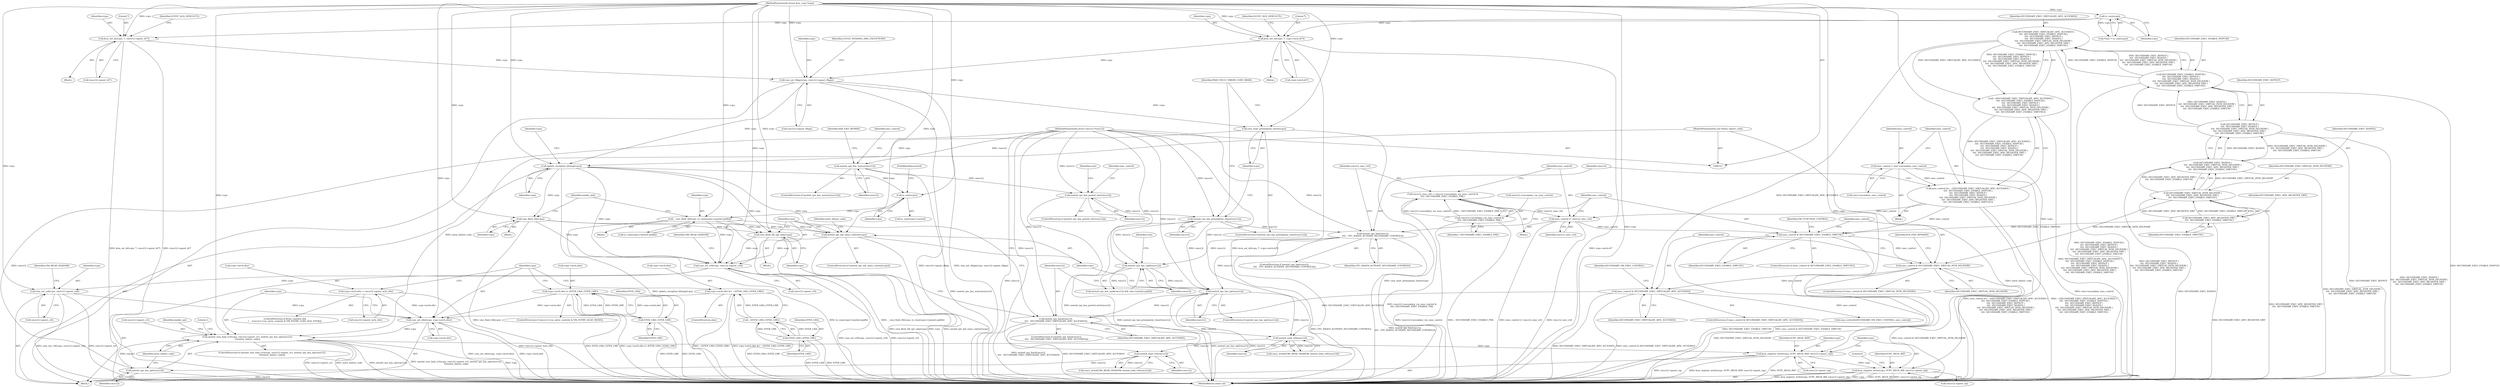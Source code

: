 digraph "0_linux_51aa68e7d57e3217192d88ce90fd5b8ef29ec94f@API" {
"1001013" [label="(Call,kvm_register_write(vcpu, VCPU_REGS_RIP, vmcs12->guest_rip))"];
"1001007" [label="(Call,kvm_register_write(vcpu, VCPU_REGS_RSP, vmcs12->guest_rsp))"];
"1000962" [label="(Call,nested_vmx_load_cr3(vcpu, vmcs12->guest_cr3, nested_cpu_has_ept(vmcs12),\n\t\t\t\tentry_failure_code))"];
"1000954" [label="(Call,vmx_set_efer(vcpu, vcpu->arch.efer))"];
"1000901" [label="(Call,vmx_set_cr4(vcpu, vmcs12->guest_cr4))"];
"1000892" [label="(Call,vmx_set_cr0(vcpu, vmcs12->guest_cr0))"];
"1000850" [label="(Call,vmx_flush_tlb(vcpu))"];
"1000673" [label="(Call,update_exception_bitmap(vcpu))"];
"1000396" [label="(Call,vmx_set_rflags(vcpu, vmcs12->guest_rflags))"];
"1000323" [label="(Call,kvm_set_dr(vcpu, 7, vmcs12->guest_dr7))"];
"1000130" [label="(Call,to_vmx(vcpu))"];
"1000122" [label="(MethodParameterIn,struct kvm_vcpu *vcpu)"];
"1000336" [label="(Call,kvm_set_dr(vcpu, 7, vcpu->arch.dr7))"];
"1000488" [label="(Call,vmx_start_preemption_timer(vcpu))"];
"1000890" [label="(Call,vmx_flush_tlb_ept_only(vcpu))"];
"1000835" [label="(Call,__vmx_flush_tlb(vcpu, to_vmx(vcpu)->nested.vpid02))"];
"1000839" [label="(Call,to_vmx(vcpu))"];
"1000875" [label="(Call,nested_ept_init_mmu_context(vcpu))"];
"1000934" [label="(Call,vcpu->arch.efer |= (EFER_LMA | EFER_LME))"];
"1000940" [label="(Call,EFER_LMA | EFER_LME)"];
"1000918" [label="(Call,vcpu->arch.efer = vmcs12->guest_ia32_efer)"];
"1000944" [label="(Call,vcpu->arch.efer &= ~(EFER_LMA | EFER_LME))"];
"1000950" [label="(Call,~(EFER_LMA | EFER_LME))"];
"1000951" [label="(Call,EFER_LMA | EFER_LME)"];
"1000967" [label="(Call,nested_cpu_has_ept(vmcs12))"];
"1000908" [label="(Call,nested_read_cr4(vmcs12))"];
"1000899" [label="(Call,nested_read_cr0(vmcs12))"];
"1000871" [label="(Call,nested_cpu_has_ept(vmcs12))"];
"1000800" [label="(Call,nested_cpu_has_vpid(vmcs12))"];
"1000531" [label="(Call,nested_cpu_has(vmcs12,\n\t\t\t\t   CPU_BASED_ACTIVATE_SECONDARY_CONTROLS))"];
"1000486" [label="(Call,nested_cpu_has_preemption_timer(vmcs12))"];
"1000448" [label="(Call,nested_cpu_has_posted_intr(vmcs12))"];
"1000417" [label="(Call,nested_cpu_has_xsaves(vmcs12))"];
"1000123" [label="(MethodParameterIn,struct vmcs12 *vmcs12)"];
"1000886" [label="(Call,nested_cpu_has2(vmcs12,\n\t\t\t\t   SECONDARY_EXEC_VIRTUALIZE_APIC_ACCESSES))"];
"1000583" [label="(Call,exec_control & SECONDARY_EXEC_VIRTUALIZE_APIC_ACCESSES)"];
"1000553" [label="(Call,exec_control & SECONDARY_EXEC_VIRTUAL_INTR_DELIVERY)"];
"1000546" [label="(Call,exec_control & SECONDARY_EXEC_ENABLE_VMFUNC)"];
"1000514" [label="(Call,exec_control &= ~(SECONDARY_EXEC_VIRTUALIZE_APIC_ACCESSES |\n\t\t\t\t  SECONDARY_EXEC_ENABLE_INVPCID |\n\t\t\t\t  SECONDARY_EXEC_RDTSCP |\n\t\t\t\t  SECONDARY_EXEC_XSAVES |\n\t\t\t\t  SECONDARY_EXEC_VIRTUAL_INTR_DELIVERY |\n\t\t\t\t  SECONDARY_EXEC_APIC_REGISTER_VIRT |\n\t\t\t\t  SECONDARY_EXEC_ENABLE_VMFUNC))"];
"1000509" [label="(Call,exec_control = vmx->secondary_exec_control)"];
"1000516" [label="(Call,~(SECONDARY_EXEC_VIRTUALIZE_APIC_ACCESSES |\n\t\t\t\t  SECONDARY_EXEC_ENABLE_INVPCID |\n\t\t\t\t  SECONDARY_EXEC_RDTSCP |\n\t\t\t\t  SECONDARY_EXEC_XSAVES |\n\t\t\t\t  SECONDARY_EXEC_VIRTUAL_INTR_DELIVERY |\n\t\t\t\t  SECONDARY_EXEC_APIC_REGISTER_VIRT |\n\t\t\t\t  SECONDARY_EXEC_ENABLE_VMFUNC))"];
"1000517" [label="(Call,SECONDARY_EXEC_VIRTUALIZE_APIC_ACCESSES |\n\t\t\t\t  SECONDARY_EXEC_ENABLE_INVPCID |\n\t\t\t\t  SECONDARY_EXEC_RDTSCP |\n\t\t\t\t  SECONDARY_EXEC_XSAVES |\n\t\t\t\t  SECONDARY_EXEC_VIRTUAL_INTR_DELIVERY |\n\t\t\t\t  SECONDARY_EXEC_APIC_REGISTER_VIRT |\n\t\t\t\t  SECONDARY_EXEC_ENABLE_VMFUNC)"];
"1000519" [label="(Call,SECONDARY_EXEC_ENABLE_INVPCID |\n\t\t\t\t  SECONDARY_EXEC_RDTSCP |\n\t\t\t\t  SECONDARY_EXEC_XSAVES |\n\t\t\t\t  SECONDARY_EXEC_VIRTUAL_INTR_DELIVERY |\n\t\t\t\t  SECONDARY_EXEC_APIC_REGISTER_VIRT |\n\t\t\t\t  SECONDARY_EXEC_ENABLE_VMFUNC)"];
"1000521" [label="(Call,SECONDARY_EXEC_RDTSCP |\n\t\t\t\t  SECONDARY_EXEC_XSAVES |\n\t\t\t\t  SECONDARY_EXEC_VIRTUAL_INTR_DELIVERY |\n\t\t\t\t  SECONDARY_EXEC_APIC_REGISTER_VIRT |\n\t\t\t\t  SECONDARY_EXEC_ENABLE_VMFUNC)"];
"1000523" [label="(Call,SECONDARY_EXEC_XSAVES |\n\t\t\t\t  SECONDARY_EXEC_VIRTUAL_INTR_DELIVERY |\n\t\t\t\t  SECONDARY_EXEC_APIC_REGISTER_VIRT |\n\t\t\t\t  SECONDARY_EXEC_ENABLE_VMFUNC)"];
"1000525" [label="(Call,SECONDARY_EXEC_VIRTUAL_INTR_DELIVERY |\n\t\t\t\t  SECONDARY_EXEC_APIC_REGISTER_VIRT |\n\t\t\t\t  SECONDARY_EXEC_ENABLE_VMFUNC)"];
"1000527" [label="(Call,SECONDARY_EXEC_APIC_REGISTER_VIRT |\n\t\t\t\t  SECONDARY_EXEC_ENABLE_VMFUNC)"];
"1000542" [label="(Call,exec_control |= vmcs12_exec_ctrl)"];
"1000535" [label="(Call,vmcs12_exec_ctrl = vmcs12->secondary_vm_exec_control &\n\t\t\t\t~SECONDARY_EXEC_ENABLE_PML)"];
"1000537" [label="(Call,vmcs12->secondary_vm_exec_control &\n\t\t\t\t~SECONDARY_EXEC_ENABLE_PML)"];
"1000125" [label="(MethodParameterIn,u32 *entry_failure_code)"];
"1000804" [label="(Identifier,vmx)"];
"1000339" [label="(Call,vcpu->arch.dr7)"];
"1000840" [label="(Identifier,vcpu)"];
"1000524" [label="(Identifier,SECONDARY_EXEC_XSAVES)"];
"1000517" [label="(Call,SECONDARY_EXEC_VIRTUALIZE_APIC_ACCESSES |\n\t\t\t\t  SECONDARY_EXEC_ENABLE_INVPCID |\n\t\t\t\t  SECONDARY_EXEC_RDTSCP |\n\t\t\t\t  SECONDARY_EXEC_XSAVES |\n\t\t\t\t  SECONDARY_EXEC_VIRTUAL_INTR_DELIVERY |\n\t\t\t\t  SECONDARY_EXEC_APIC_REGISTER_VIRT |\n\t\t\t\t  SECONDARY_EXEC_ENABLE_VMFUNC)"];
"1000553" [label="(Call,exec_control & SECONDARY_EXEC_VIRTUAL_INTR_DELIVERY)"];
"1000885" [label="(ControlStructure,if (nested_cpu_has2(vmcs12,\n\t\t\t\t   SECONDARY_EXEC_VIRTUALIZE_APIC_ACCESSES)))"];
"1000582" [label="(ControlStructure,if (exec_control & SECONDARY_EXEC_VIRTUALIZE_APIC_ACCESSES))"];
"1000888" [label="(Identifier,SECONDARY_EXEC_VIRTUALIZE_APIC_ACCESSES)"];
"1000555" [label="(Identifier,SECONDARY_EXEC_VIRTUAL_INTR_DELIVERY)"];
"1000548" [label="(Identifier,SECONDARY_EXEC_ENABLE_VMFUNC)"];
"1000872" [label="(Identifier,vmcs12)"];
"1000835" [label="(Call,__vmx_flush_tlb(vcpu, to_vmx(vcpu)->nested.vpid02))"];
"1000583" [label="(Call,exec_control & SECONDARY_EXEC_VIRTUALIZE_APIC_ACCESSES)"];
"1001010" [label="(Call,vmcs12->guest_rsp)"];
"1000126" [label="(Block,)"];
"1000853" [label="(Identifier,enable_pml)"];
"1000417" [label="(Call,nested_cpu_has_xsaves(vmcs12))"];
"1000131" [label="(Identifier,vcpu)"];
"1000968" [label="(Identifier,vmcs12)"];
"1000799" [label="(Call,nested_cpu_has_vpid(vmcs12) && vmx->nested.vpid02)"];
"1000509" [label="(Call,exec_control = vmx->secondary_exec_control)"];
"1000874" [label="(ControlStructure,if (nested_ept_init_mmu_context(vcpu)))"];
"1000918" [label="(Call,vcpu->arch.efer = vmcs12->guest_ia32_efer)"];
"1001021" [label="(MethodReturn,static int)"];
"1000955" [label="(Identifier,vcpu)"];
"1000941" [label="(Identifier,EFER_LMA)"];
"1000534" [label="(Block,)"];
"1000907" [label="(Identifier,CR4_READ_SHADOW)"];
"1001016" [label="(Call,vmcs12->guest_rip)"];
"1000511" [label="(Call,vmx->secondary_exec_control)"];
"1000397" [label="(Identifier,vcpu)"];
"1000529" [label="(Identifier,SECONDARY_EXEC_ENABLE_VMFUNC)"];
"1000962" [label="(Call,nested_vmx_load_cr3(vcpu, vmcs12->guest_cr3, nested_cpu_has_ept(vmcs12),\n\t\t\t\tentry_failure_code))"];
"1000122" [label="(MethodParameterIn,struct kvm_vcpu *vcpu)"];
"1000891" [label="(Identifier,vcpu)"];
"1000547" [label="(Identifier,exec_control)"];
"1000454" [label="(Identifier,vmx)"];
"1000906" [label="(Call,vmcs_writel(CR4_READ_SHADOW, nested_read_cr4(vmcs12)))"];
"1000910" [label="(ControlStructure,if (from_vmentry &&\n\t    (vmcs12->vm_entry_controls & VM_ENTRY_LOAD_IA32_EFER)))"];
"1000326" [label="(Call,vmcs12->guest_dr7)"];
"1000550" [label="(Identifier,VM_FUNCTION_CONTROL)"];
"1000951" [label="(Call,EFER_LMA | EFER_LME)"];
"1000473" [label="(Identifier,exec_control)"];
"1000889" [label="(Block,)"];
"1000944" [label="(Call,vcpu->arch.efer &= ~(EFER_LMA | EFER_LME))"];
"1000880" [label="(Identifier,entry_failure_code)"];
"1000335" [label="(Block,)"];
"1001015" [label="(Identifier,VCPU_REGS_RIP)"];
"1000402" [label="(Identifier,GUEST_PENDING_DBG_EXCEPTIONS)"];
"1000844" [label="(Block,)"];
"1000485" [label="(ControlStructure,if (nested_cpu_has_preemption_timer(vmcs12)))"];
"1000396" [label="(Call,vmx_set_rflags(vcpu, vmcs12->guest_rflags))"];
"1000535" [label="(Call,vmcs12_exec_ctrl = vmcs12->secondary_vm_exec_control &\n\t\t\t\t~SECONDARY_EXEC_ENABLE_PML)"];
"1000836" [label="(Identifier,vcpu)"];
"1000586" [label="(Call,vmcs_write32(SECONDARY_VM_EXEC_CONTROL, exec_control))"];
"1000943" [label="(ControlStructure,else)"];
"1000801" [label="(Identifier,vmcs12)"];
"1000532" [label="(Identifier,vmcs12)"];
"1000519" [label="(Call,SECONDARY_EXEC_ENABLE_INVPCID |\n\t\t\t\t  SECONDARY_EXEC_RDTSCP |\n\t\t\t\t  SECONDARY_EXEC_XSAVES |\n\t\t\t\t  SECONDARY_EXEC_VIRTUAL_INTR_DELIVERY |\n\t\t\t\t  SECONDARY_EXEC_APIC_REGISTER_VIRT |\n\t\t\t\t  SECONDARY_EXEC_ENABLE_VMFUNC)"];
"1000530" [label="(ControlStructure,if (nested_cpu_has(vmcs12,\n\t\t\t\t   CPU_BASED_ACTIVATE_SECONDARY_CONTROLS)))"];
"1000508" [label="(Block,)"];
"1000673" [label="(Call,update_exception_bitmap(vcpu))"];
"1000125" [label="(MethodParameterIn,u32 *entry_failure_code)"];
"1000870" [label="(ControlStructure,if (nested_cpu_has_ept(vmcs12)))"];
"1000837" [label="(Call,to_vmx(vcpu)->nested.vpid02)"];
"1000447" [label="(ControlStructure,if (nested_cpu_has_posted_intr(vmcs12)))"];
"1000908" [label="(Call,nested_read_cr4(vmcs12))"];
"1000522" [label="(Identifier,SECONDARY_EXEC_RDTSCP)"];
"1000945" [label="(Call,vcpu->arch.efer)"];
"1000543" [label="(Identifier,exec_control)"];
"1000336" [label="(Call,kvm_set_dr(vcpu, 7, vcpu->arch.dr7))"];
"1000488" [label="(Call,vmx_start_preemption_timer(vcpu))"];
"1000850" [label="(Call,vmx_flush_tlb(vcpu))"];
"1000537" [label="(Call,vmcs12->secondary_vm_exec_control &\n\t\t\t\t~SECONDARY_EXEC_ENABLE_PML)"];
"1001014" [label="(Identifier,vcpu)"];
"1001009" [label="(Identifier,VCPU_REGS_RSP)"];
"1000899" [label="(Call,nested_read_cr0(vmcs12))"];
"1000487" [label="(Identifier,vmcs12)"];
"1000894" [label="(Call,vmcs12->guest_cr0)"];
"1001007" [label="(Call,kvm_register_write(vcpu, VCPU_REGS_RSP, vmcs12->guest_rsp))"];
"1000890" [label="(Call,vmx_flush_tlb_ept_only(vcpu))"];
"1000542" [label="(Call,exec_control |= vmcs12_exec_ctrl)"];
"1000903" [label="(Call,vmcs12->guest_cr4)"];
"1000545" [label="(ControlStructure,if (exec_control & SECONDARY_EXEC_ENABLE_VMFUNC))"];
"1000900" [label="(Identifier,vmcs12)"];
"1000510" [label="(Identifier,exec_control)"];
"1000521" [label="(Call,SECONDARY_EXEC_RDTSCP |\n\t\t\t\t  SECONDARY_EXEC_XSAVES |\n\t\t\t\t  SECONDARY_EXEC_VIRTUAL_INTR_DELIVERY |\n\t\t\t\t  SECONDARY_EXEC_APIC_REGISTER_VIRT |\n\t\t\t\t  SECONDARY_EXEC_ENABLE_VMFUNC)"];
"1000418" [label="(Identifier,vmcs12)"];
"1000886" [label="(Call,nested_cpu_has2(vmcs12,\n\t\t\t\t   SECONDARY_EXEC_VIRTUALIZE_APIC_ACCESSES))"];
"1000971" [label="(Literal,1)"];
"1000952" [label="(Identifier,EFER_LMA)"];
"1000123" [label="(MethodParameterIn,struct vmcs12 *vmcs12)"];
"1000523" [label="(Call,SECONDARY_EXEC_XSAVES |\n\t\t\t\t  SECONDARY_EXEC_VIRTUAL_INTR_DELIVERY |\n\t\t\t\t  SECONDARY_EXEC_APIC_REGISTER_VIRT |\n\t\t\t\t  SECONDARY_EXEC_ENABLE_VMFUNC)"];
"1000935" [label="(Call,vcpu->arch.efer)"];
"1000520" [label="(Identifier,SECONDARY_EXEC_ENABLE_INVPCID)"];
"1000825" [label="(Block,)"];
"1000934" [label="(Call,vcpu->arch.efer |= (EFER_LMA | EFER_LME))"];
"1001008" [label="(Identifier,vcpu)"];
"1000956" [label="(Call,vcpu->arch.efer)"];
"1000674" [label="(Identifier,vcpu)"];
"1000841" [label="(FieldIdentifier,nested)"];
"1000398" [label="(Call,vmcs12->guest_rflags)"];
"1000950" [label="(Call,~(EFER_LMA | EFER_LME))"];
"1000558" [label="(Identifier,EOI_EXIT_BITMAP0)"];
"1000871" [label="(Call,nested_cpu_has_ept(vmcs12))"];
"1000893" [label="(Identifier,vcpu)"];
"1000892" [label="(Call,vmx_set_cr0(vcpu, vmcs12->guest_cr0))"];
"1000963" [label="(Identifier,vcpu)"];
"1000838" [label="(Call,to_vmx(vcpu)->nested)"];
"1000940" [label="(Call,EFER_LMA | EFER_LME)"];
"1000533" [label="(Identifier,CPU_BASED_ACTIVATE_SECONDARY_CONTROLS)"];
"1000345" [label="(Identifier,GUEST_IA32_DEBUGCTL)"];
"1000919" [label="(Call,vcpu->arch.efer)"];
"1000924" [label="(Call,vmcs12->guest_ia32_efer)"];
"1000587" [label="(Identifier,SECONDARY_VM_EXEC_CONTROL)"];
"1000875" [label="(Call,nested_ept_init_mmu_context(vcpu))"];
"1000514" [label="(Call,exec_control &= ~(SECONDARY_EXEC_VIRTUALIZE_APIC_ACCESSES |\n\t\t\t\t  SECONDARY_EXEC_ENABLE_INVPCID |\n\t\t\t\t  SECONDARY_EXEC_RDTSCP |\n\t\t\t\t  SECONDARY_EXEC_XSAVES |\n\t\t\t\t  SECONDARY_EXEC_VIRTUAL_INTR_DELIVERY |\n\t\t\t\t  SECONDARY_EXEC_APIC_REGISTER_VIRT |\n\t\t\t\t  SECONDARY_EXEC_ENABLE_VMFUNC))"];
"1000330" [label="(Identifier,GUEST_IA32_DEBUGCTL)"];
"1000901" [label="(Call,vmx_set_cr4(vcpu, vmcs12->guest_cr4))"];
"1000953" [label="(Identifier,EFER_LME)"];
"1000954" [label="(Call,vmx_set_efer(vcpu, vcpu->arch.efer))"];
"1000544" [label="(Identifier,vmcs12_exec_ctrl)"];
"1000584" [label="(Identifier,exec_control)"];
"1000887" [label="(Identifier,vmcs12)"];
"1000678" [label="(Identifier,vcpu)"];
"1000552" [label="(ControlStructure,if (exec_control & SECONDARY_EXEC_VIRTUAL_INTR_DELIVERY))"];
"1000969" [label="(Identifier,entry_failure_code)"];
"1000526" [label="(Identifier,SECONDARY_EXEC_VIRTUAL_INTR_DELIVERY)"];
"1000538" [label="(Call,vmcs12->secondary_vm_exec_control)"];
"1000515" [label="(Identifier,exec_control)"];
"1000486" [label="(Call,nested_cpu_has_preemption_timer(vmcs12))"];
"1000449" [label="(Identifier,vmcs12)"];
"1000876" [label="(Identifier,vcpu)"];
"1000130" [label="(Call,to_vmx(vcpu))"];
"1000964" [label="(Call,vmcs12->guest_cr3)"];
"1000536" [label="(Identifier,vmcs12_exec_ctrl)"];
"1000585" [label="(Identifier,SECONDARY_EXEC_VIRTUALIZE_APIC_ACCESSES)"];
"1000967" [label="(Call,nested_cpu_has_ept(vmcs12))"];
"1000851" [label="(Identifier,vcpu)"];
"1000902" [label="(Identifier,vcpu)"];
"1000554" [label="(Identifier,exec_control)"];
"1000898" [label="(Identifier,CR0_READ_SHADOW)"];
"1000961" [label="(ControlStructure,if (nested_vmx_load_cr3(vcpu, vmcs12->guest_cr3, nested_cpu_has_ept(vmcs12),\n\t\t\t\tentry_failure_code)))"];
"1000324" [label="(Identifier,vcpu)"];
"1000942" [label="(Identifier,EFER_LME)"];
"1000448" [label="(Call,nested_cpu_has_posted_intr(vmcs12))"];
"1000528" [label="(Identifier,SECONDARY_EXEC_APIC_REGISTER_VIRT)"];
"1000323" [label="(Call,kvm_set_dr(vcpu, 7, vmcs12->guest_dr7))"];
"1000527" [label="(Call,SECONDARY_EXEC_APIC_REGISTER_VIRT |\n\t\t\t\t  SECONDARY_EXEC_ENABLE_VMFUNC)"];
"1000325" [label="(Literal,7)"];
"1000416" [label="(ControlStructure,if (nested_cpu_has_xsaves(vmcs12)))"];
"1000491" [label="(Identifier,PAGE_FAULT_ERROR_CODE_MASK)"];
"1000322" [label="(Block,)"];
"1000897" [label="(Call,vmcs_writel(CR0_READ_SHADOW, nested_read_cr0(vmcs12)))"];
"1000839" [label="(Call,to_vmx(vcpu))"];
"1000974" [label="(Identifier,enable_ept)"];
"1000800" [label="(Call,nested_cpu_has_vpid(vmcs12))"];
"1000928" [label="(ControlStructure,if (vmcs12->vm_entry_controls & VM_ENTRY_IA32E_MODE))"];
"1000546" [label="(Call,exec_control & SECONDARY_EXEC_ENABLE_VMFUNC)"];
"1000338" [label="(Literal,7)"];
"1000531" [label="(Call,nested_cpu_has(vmcs12,\n\t\t\t\t   CPU_BASED_ACTIVATE_SECONDARY_CONTROLS))"];
"1001013" [label="(Call,kvm_register_write(vcpu, VCPU_REGS_RIP, vmcs12->guest_rip))"];
"1000337" [label="(Identifier,vcpu)"];
"1000541" [label="(Identifier,~SECONDARY_EXEC_ENABLE_PML)"];
"1000128" [label="(Call,*vmx = to_vmx(vcpu))"];
"1001020" [label="(Literal,0)"];
"1000525" [label="(Call,SECONDARY_EXEC_VIRTUAL_INTR_DELIVERY |\n\t\t\t\t  SECONDARY_EXEC_APIC_REGISTER_VIRT |\n\t\t\t\t  SECONDARY_EXEC_ENABLE_VMFUNC)"];
"1000516" [label="(Call,~(SECONDARY_EXEC_VIRTUALIZE_APIC_ACCESSES |\n\t\t\t\t  SECONDARY_EXEC_ENABLE_INVPCID |\n\t\t\t\t  SECONDARY_EXEC_RDTSCP |\n\t\t\t\t  SECONDARY_EXEC_XSAVES |\n\t\t\t\t  SECONDARY_EXEC_VIRTUAL_INTR_DELIVERY |\n\t\t\t\t  SECONDARY_EXEC_APIC_REGISTER_VIRT |\n\t\t\t\t  SECONDARY_EXEC_ENABLE_VMFUNC))"];
"1000518" [label="(Identifier,SECONDARY_EXEC_VIRTUALIZE_APIC_ACCESSES)"];
"1000909" [label="(Identifier,vmcs12)"];
"1000425" [label="(Identifier,exec_control)"];
"1000420" [label="(Identifier,XSS_EXIT_BITMAP)"];
"1000489" [label="(Identifier,vcpu)"];
"1001013" -> "1000126"  [label="AST: "];
"1001013" -> "1001016"  [label="CFG: "];
"1001014" -> "1001013"  [label="AST: "];
"1001015" -> "1001013"  [label="AST: "];
"1001016" -> "1001013"  [label="AST: "];
"1001020" -> "1001013"  [label="CFG: "];
"1001013" -> "1001021"  [label="DDG: VCPU_REGS_RIP"];
"1001013" -> "1001021"  [label="DDG: vmcs12->guest_rip"];
"1001013" -> "1001021"  [label="DDG: kvm_register_write(vcpu, VCPU_REGS_RIP, vmcs12->guest_rip)"];
"1001013" -> "1001021"  [label="DDG: vcpu"];
"1001007" -> "1001013"  [label="DDG: vcpu"];
"1000122" -> "1001013"  [label="DDG: vcpu"];
"1001007" -> "1000126"  [label="AST: "];
"1001007" -> "1001010"  [label="CFG: "];
"1001008" -> "1001007"  [label="AST: "];
"1001009" -> "1001007"  [label="AST: "];
"1001010" -> "1001007"  [label="AST: "];
"1001014" -> "1001007"  [label="CFG: "];
"1001007" -> "1001021"  [label="DDG: kvm_register_write(vcpu, VCPU_REGS_RSP, vmcs12->guest_rsp)"];
"1001007" -> "1001021"  [label="DDG: VCPU_REGS_RSP"];
"1001007" -> "1001021"  [label="DDG: vmcs12->guest_rsp"];
"1000962" -> "1001007"  [label="DDG: vcpu"];
"1000122" -> "1001007"  [label="DDG: vcpu"];
"1000962" -> "1000961"  [label="AST: "];
"1000962" -> "1000969"  [label="CFG: "];
"1000963" -> "1000962"  [label="AST: "];
"1000964" -> "1000962"  [label="AST: "];
"1000967" -> "1000962"  [label="AST: "];
"1000969" -> "1000962"  [label="AST: "];
"1000971" -> "1000962"  [label="CFG: "];
"1000974" -> "1000962"  [label="CFG: "];
"1000962" -> "1001021"  [label="DDG: vmcs12->guest_cr3"];
"1000962" -> "1001021"  [label="DDG: entry_failure_code"];
"1000962" -> "1001021"  [label="DDG: nested_cpu_has_ept(vmcs12)"];
"1000962" -> "1001021"  [label="DDG: nested_vmx_load_cr3(vcpu, vmcs12->guest_cr3, nested_cpu_has_ept(vmcs12),\n\t\t\t\tentry_failure_code)"];
"1000962" -> "1001021"  [label="DDG: vcpu"];
"1000954" -> "1000962"  [label="DDG: vcpu"];
"1000122" -> "1000962"  [label="DDG: vcpu"];
"1000967" -> "1000962"  [label="DDG: vmcs12"];
"1000125" -> "1000962"  [label="DDG: entry_failure_code"];
"1000954" -> "1000126"  [label="AST: "];
"1000954" -> "1000956"  [label="CFG: "];
"1000955" -> "1000954"  [label="AST: "];
"1000956" -> "1000954"  [label="AST: "];
"1000963" -> "1000954"  [label="CFG: "];
"1000954" -> "1001021"  [label="DDG: vmx_set_efer(vcpu, vcpu->arch.efer)"];
"1000954" -> "1001021"  [label="DDG: vcpu->arch.efer"];
"1000901" -> "1000954"  [label="DDG: vcpu"];
"1000122" -> "1000954"  [label="DDG: vcpu"];
"1000934" -> "1000954"  [label="DDG: vcpu->arch.efer"];
"1000918" -> "1000954"  [label="DDG: vcpu->arch.efer"];
"1000944" -> "1000954"  [label="DDG: vcpu->arch.efer"];
"1000901" -> "1000126"  [label="AST: "];
"1000901" -> "1000903"  [label="CFG: "];
"1000902" -> "1000901"  [label="AST: "];
"1000903" -> "1000901"  [label="AST: "];
"1000907" -> "1000901"  [label="CFG: "];
"1000901" -> "1001021"  [label="DDG: vmcs12->guest_cr4"];
"1000901" -> "1001021"  [label="DDG: vmx_set_cr4(vcpu, vmcs12->guest_cr4)"];
"1000892" -> "1000901"  [label="DDG: vcpu"];
"1000122" -> "1000901"  [label="DDG: vcpu"];
"1000892" -> "1000126"  [label="AST: "];
"1000892" -> "1000894"  [label="CFG: "];
"1000893" -> "1000892"  [label="AST: "];
"1000894" -> "1000892"  [label="AST: "];
"1000898" -> "1000892"  [label="CFG: "];
"1000892" -> "1001021"  [label="DDG: vmx_set_cr0(vcpu, vmcs12->guest_cr0)"];
"1000892" -> "1001021"  [label="DDG: vmcs12->guest_cr0"];
"1000850" -> "1000892"  [label="DDG: vcpu"];
"1000890" -> "1000892"  [label="DDG: vcpu"];
"1000673" -> "1000892"  [label="DDG: vcpu"];
"1000835" -> "1000892"  [label="DDG: vcpu"];
"1000875" -> "1000892"  [label="DDG: vcpu"];
"1000122" -> "1000892"  [label="DDG: vcpu"];
"1000850" -> "1000844"  [label="AST: "];
"1000850" -> "1000851"  [label="CFG: "];
"1000851" -> "1000850"  [label="AST: "];
"1000853" -> "1000850"  [label="CFG: "];
"1000850" -> "1001021"  [label="DDG: vmx_flush_tlb(vcpu)"];
"1000673" -> "1000850"  [label="DDG: vcpu"];
"1000122" -> "1000850"  [label="DDG: vcpu"];
"1000850" -> "1000875"  [label="DDG: vcpu"];
"1000850" -> "1000890"  [label="DDG: vcpu"];
"1000673" -> "1000126"  [label="AST: "];
"1000673" -> "1000674"  [label="CFG: "];
"1000674" -> "1000673"  [label="AST: "];
"1000678" -> "1000673"  [label="CFG: "];
"1000673" -> "1001021"  [label="DDG: update_exception_bitmap(vcpu)"];
"1000396" -> "1000673"  [label="DDG: vcpu"];
"1000488" -> "1000673"  [label="DDG: vcpu"];
"1000122" -> "1000673"  [label="DDG: vcpu"];
"1000673" -> "1000839"  [label="DDG: vcpu"];
"1000673" -> "1000875"  [label="DDG: vcpu"];
"1000673" -> "1000890"  [label="DDG: vcpu"];
"1000396" -> "1000126"  [label="AST: "];
"1000396" -> "1000398"  [label="CFG: "];
"1000397" -> "1000396"  [label="AST: "];
"1000398" -> "1000396"  [label="AST: "];
"1000402" -> "1000396"  [label="CFG: "];
"1000396" -> "1001021"  [label="DDG: vmx_set_rflags(vcpu, vmcs12->guest_rflags)"];
"1000396" -> "1001021"  [label="DDG: vmcs12->guest_rflags"];
"1000323" -> "1000396"  [label="DDG: vcpu"];
"1000336" -> "1000396"  [label="DDG: vcpu"];
"1000122" -> "1000396"  [label="DDG: vcpu"];
"1000396" -> "1000488"  [label="DDG: vcpu"];
"1000323" -> "1000322"  [label="AST: "];
"1000323" -> "1000326"  [label="CFG: "];
"1000324" -> "1000323"  [label="AST: "];
"1000325" -> "1000323"  [label="AST: "];
"1000326" -> "1000323"  [label="AST: "];
"1000330" -> "1000323"  [label="CFG: "];
"1000323" -> "1001021"  [label="DDG: vmcs12->guest_dr7"];
"1000323" -> "1001021"  [label="DDG: kvm_set_dr(vcpu, 7, vmcs12->guest_dr7)"];
"1000130" -> "1000323"  [label="DDG: vcpu"];
"1000122" -> "1000323"  [label="DDG: vcpu"];
"1000130" -> "1000128"  [label="AST: "];
"1000130" -> "1000131"  [label="CFG: "];
"1000131" -> "1000130"  [label="AST: "];
"1000128" -> "1000130"  [label="CFG: "];
"1000130" -> "1000128"  [label="DDG: vcpu"];
"1000122" -> "1000130"  [label="DDG: vcpu"];
"1000130" -> "1000336"  [label="DDG: vcpu"];
"1000122" -> "1000121"  [label="AST: "];
"1000122" -> "1001021"  [label="DDG: vcpu"];
"1000122" -> "1000336"  [label="DDG: vcpu"];
"1000122" -> "1000488"  [label="DDG: vcpu"];
"1000122" -> "1000835"  [label="DDG: vcpu"];
"1000122" -> "1000839"  [label="DDG: vcpu"];
"1000122" -> "1000875"  [label="DDG: vcpu"];
"1000122" -> "1000890"  [label="DDG: vcpu"];
"1000336" -> "1000335"  [label="AST: "];
"1000336" -> "1000339"  [label="CFG: "];
"1000337" -> "1000336"  [label="AST: "];
"1000338" -> "1000336"  [label="AST: "];
"1000339" -> "1000336"  [label="AST: "];
"1000345" -> "1000336"  [label="CFG: "];
"1000336" -> "1001021"  [label="DDG: vcpu->arch.dr7"];
"1000336" -> "1001021"  [label="DDG: kvm_set_dr(vcpu, 7, vcpu->arch.dr7)"];
"1000488" -> "1000485"  [label="AST: "];
"1000488" -> "1000489"  [label="CFG: "];
"1000489" -> "1000488"  [label="AST: "];
"1000491" -> "1000488"  [label="CFG: "];
"1000488" -> "1001021"  [label="DDG: vmx_start_preemption_timer(vcpu)"];
"1000890" -> "1000889"  [label="AST: "];
"1000890" -> "1000891"  [label="CFG: "];
"1000891" -> "1000890"  [label="AST: "];
"1000893" -> "1000890"  [label="CFG: "];
"1000890" -> "1001021"  [label="DDG: vmx_flush_tlb_ept_only(vcpu)"];
"1000835" -> "1000890"  [label="DDG: vcpu"];
"1000835" -> "1000825"  [label="AST: "];
"1000835" -> "1000837"  [label="CFG: "];
"1000836" -> "1000835"  [label="AST: "];
"1000837" -> "1000835"  [label="AST: "];
"1000853" -> "1000835"  [label="CFG: "];
"1000835" -> "1001021"  [label="DDG: __vmx_flush_tlb(vcpu, to_vmx(vcpu)->nested.vpid02)"];
"1000835" -> "1001021"  [label="DDG: to_vmx(vcpu)->nested.vpid02"];
"1000839" -> "1000835"  [label="DDG: vcpu"];
"1000835" -> "1000875"  [label="DDG: vcpu"];
"1000839" -> "1000838"  [label="AST: "];
"1000839" -> "1000840"  [label="CFG: "];
"1000840" -> "1000839"  [label="AST: "];
"1000841" -> "1000839"  [label="CFG: "];
"1000875" -> "1000874"  [label="AST: "];
"1000875" -> "1000876"  [label="CFG: "];
"1000876" -> "1000875"  [label="AST: "];
"1000880" -> "1000875"  [label="CFG: "];
"1000893" -> "1000875"  [label="CFG: "];
"1000875" -> "1001021"  [label="DDG: vcpu"];
"1000875" -> "1001021"  [label="DDG: nested_ept_init_mmu_context(vcpu)"];
"1000934" -> "1000928"  [label="AST: "];
"1000934" -> "1000940"  [label="CFG: "];
"1000935" -> "1000934"  [label="AST: "];
"1000940" -> "1000934"  [label="AST: "];
"1000955" -> "1000934"  [label="CFG: "];
"1000934" -> "1001021"  [label="DDG: vcpu->arch.efer |= (EFER_LMA | EFER_LME)"];
"1000934" -> "1001021"  [label="DDG: EFER_LMA | EFER_LME"];
"1000940" -> "1000934"  [label="DDG: EFER_LMA"];
"1000940" -> "1000934"  [label="DDG: EFER_LME"];
"1000940" -> "1000942"  [label="CFG: "];
"1000941" -> "1000940"  [label="AST: "];
"1000942" -> "1000940"  [label="AST: "];
"1000940" -> "1001021"  [label="DDG: EFER_LME"];
"1000940" -> "1001021"  [label="DDG: EFER_LMA"];
"1000918" -> "1000910"  [label="AST: "];
"1000918" -> "1000924"  [label="CFG: "];
"1000919" -> "1000918"  [label="AST: "];
"1000924" -> "1000918"  [label="AST: "];
"1000955" -> "1000918"  [label="CFG: "];
"1000918" -> "1001021"  [label="DDG: vmcs12->guest_ia32_efer"];
"1000944" -> "1000943"  [label="AST: "];
"1000944" -> "1000950"  [label="CFG: "];
"1000945" -> "1000944"  [label="AST: "];
"1000950" -> "1000944"  [label="AST: "];
"1000955" -> "1000944"  [label="CFG: "];
"1000944" -> "1001021"  [label="DDG: ~(EFER_LMA | EFER_LME)"];
"1000944" -> "1001021"  [label="DDG: vcpu->arch.efer &= ~(EFER_LMA | EFER_LME)"];
"1000950" -> "1000944"  [label="DDG: EFER_LMA | EFER_LME"];
"1000950" -> "1000951"  [label="CFG: "];
"1000951" -> "1000950"  [label="AST: "];
"1000950" -> "1001021"  [label="DDG: EFER_LMA | EFER_LME"];
"1000951" -> "1000950"  [label="DDG: EFER_LMA"];
"1000951" -> "1000950"  [label="DDG: EFER_LME"];
"1000951" -> "1000953"  [label="CFG: "];
"1000952" -> "1000951"  [label="AST: "];
"1000953" -> "1000951"  [label="AST: "];
"1000951" -> "1001021"  [label="DDG: EFER_LME"];
"1000951" -> "1001021"  [label="DDG: EFER_LMA"];
"1000967" -> "1000968"  [label="CFG: "];
"1000968" -> "1000967"  [label="AST: "];
"1000969" -> "1000967"  [label="CFG: "];
"1000967" -> "1001021"  [label="DDG: vmcs12"];
"1000908" -> "1000967"  [label="DDG: vmcs12"];
"1000123" -> "1000967"  [label="DDG: vmcs12"];
"1000908" -> "1000906"  [label="AST: "];
"1000908" -> "1000909"  [label="CFG: "];
"1000909" -> "1000908"  [label="AST: "];
"1000906" -> "1000908"  [label="CFG: "];
"1000908" -> "1000906"  [label="DDG: vmcs12"];
"1000899" -> "1000908"  [label="DDG: vmcs12"];
"1000123" -> "1000908"  [label="DDG: vmcs12"];
"1000899" -> "1000897"  [label="AST: "];
"1000899" -> "1000900"  [label="CFG: "];
"1000900" -> "1000899"  [label="AST: "];
"1000897" -> "1000899"  [label="CFG: "];
"1000899" -> "1000897"  [label="DDG: vmcs12"];
"1000871" -> "1000899"  [label="DDG: vmcs12"];
"1000886" -> "1000899"  [label="DDG: vmcs12"];
"1000123" -> "1000899"  [label="DDG: vmcs12"];
"1000871" -> "1000870"  [label="AST: "];
"1000871" -> "1000872"  [label="CFG: "];
"1000872" -> "1000871"  [label="AST: "];
"1000876" -> "1000871"  [label="CFG: "];
"1000887" -> "1000871"  [label="CFG: "];
"1000871" -> "1001021"  [label="DDG: vmcs12"];
"1000871" -> "1001021"  [label="DDG: nested_cpu_has_ept(vmcs12)"];
"1000800" -> "1000871"  [label="DDG: vmcs12"];
"1000531" -> "1000871"  [label="DDG: vmcs12"];
"1000486" -> "1000871"  [label="DDG: vmcs12"];
"1000123" -> "1000871"  [label="DDG: vmcs12"];
"1000871" -> "1000886"  [label="DDG: vmcs12"];
"1000800" -> "1000799"  [label="AST: "];
"1000800" -> "1000801"  [label="CFG: "];
"1000801" -> "1000800"  [label="AST: "];
"1000804" -> "1000800"  [label="CFG: "];
"1000799" -> "1000800"  [label="CFG: "];
"1000800" -> "1000799"  [label="DDG: vmcs12"];
"1000531" -> "1000800"  [label="DDG: vmcs12"];
"1000486" -> "1000800"  [label="DDG: vmcs12"];
"1000123" -> "1000800"  [label="DDG: vmcs12"];
"1000531" -> "1000530"  [label="AST: "];
"1000531" -> "1000533"  [label="CFG: "];
"1000532" -> "1000531"  [label="AST: "];
"1000533" -> "1000531"  [label="AST: "];
"1000536" -> "1000531"  [label="CFG: "];
"1000547" -> "1000531"  [label="CFG: "];
"1000531" -> "1001021"  [label="DDG: CPU_BASED_ACTIVATE_SECONDARY_CONTROLS"];
"1000531" -> "1001021"  [label="DDG: nested_cpu_has(vmcs12,\n\t\t\t\t   CPU_BASED_ACTIVATE_SECONDARY_CONTROLS)"];
"1000486" -> "1000531"  [label="DDG: vmcs12"];
"1000123" -> "1000531"  [label="DDG: vmcs12"];
"1000486" -> "1000485"  [label="AST: "];
"1000486" -> "1000487"  [label="CFG: "];
"1000487" -> "1000486"  [label="AST: "];
"1000489" -> "1000486"  [label="CFG: "];
"1000491" -> "1000486"  [label="CFG: "];
"1000486" -> "1001021"  [label="DDG: nested_cpu_has_preemption_timer(vmcs12)"];
"1000448" -> "1000486"  [label="DDG: vmcs12"];
"1000123" -> "1000486"  [label="DDG: vmcs12"];
"1000448" -> "1000447"  [label="AST: "];
"1000448" -> "1000449"  [label="CFG: "];
"1000449" -> "1000448"  [label="AST: "];
"1000454" -> "1000448"  [label="CFG: "];
"1000473" -> "1000448"  [label="CFG: "];
"1000448" -> "1001021"  [label="DDG: nested_cpu_has_posted_intr(vmcs12)"];
"1000417" -> "1000448"  [label="DDG: vmcs12"];
"1000123" -> "1000448"  [label="DDG: vmcs12"];
"1000417" -> "1000416"  [label="AST: "];
"1000417" -> "1000418"  [label="CFG: "];
"1000418" -> "1000417"  [label="AST: "];
"1000420" -> "1000417"  [label="CFG: "];
"1000425" -> "1000417"  [label="CFG: "];
"1000417" -> "1001021"  [label="DDG: nested_cpu_has_xsaves(vmcs12)"];
"1000123" -> "1000417"  [label="DDG: vmcs12"];
"1000123" -> "1000121"  [label="AST: "];
"1000123" -> "1001021"  [label="DDG: vmcs12"];
"1000123" -> "1000886"  [label="DDG: vmcs12"];
"1000886" -> "1000885"  [label="AST: "];
"1000886" -> "1000888"  [label="CFG: "];
"1000887" -> "1000886"  [label="AST: "];
"1000888" -> "1000886"  [label="AST: "];
"1000891" -> "1000886"  [label="CFG: "];
"1000893" -> "1000886"  [label="CFG: "];
"1000886" -> "1001021"  [label="DDG: nested_cpu_has2(vmcs12,\n\t\t\t\t   SECONDARY_EXEC_VIRTUALIZE_APIC_ACCESSES)"];
"1000886" -> "1001021"  [label="DDG: SECONDARY_EXEC_VIRTUALIZE_APIC_ACCESSES"];
"1000583" -> "1000886"  [label="DDG: SECONDARY_EXEC_VIRTUALIZE_APIC_ACCESSES"];
"1000583" -> "1000582"  [label="AST: "];
"1000583" -> "1000585"  [label="CFG: "];
"1000584" -> "1000583"  [label="AST: "];
"1000585" -> "1000583"  [label="AST: "];
"1000587" -> "1000583"  [label="CFG: "];
"1000583" -> "1001021"  [label="DDG: exec_control & SECONDARY_EXEC_VIRTUALIZE_APIC_ACCESSES"];
"1000583" -> "1001021"  [label="DDG: SECONDARY_EXEC_VIRTUALIZE_APIC_ACCESSES"];
"1000553" -> "1000583"  [label="DDG: exec_control"];
"1000517" -> "1000583"  [label="DDG: SECONDARY_EXEC_VIRTUALIZE_APIC_ACCESSES"];
"1000583" -> "1000586"  [label="DDG: exec_control"];
"1000553" -> "1000552"  [label="AST: "];
"1000553" -> "1000555"  [label="CFG: "];
"1000554" -> "1000553"  [label="AST: "];
"1000555" -> "1000553"  [label="AST: "];
"1000558" -> "1000553"  [label="CFG: "];
"1000584" -> "1000553"  [label="CFG: "];
"1000553" -> "1001021"  [label="DDG: exec_control & SECONDARY_EXEC_VIRTUAL_INTR_DELIVERY"];
"1000553" -> "1001021"  [label="DDG: SECONDARY_EXEC_VIRTUAL_INTR_DELIVERY"];
"1000546" -> "1000553"  [label="DDG: exec_control"];
"1000525" -> "1000553"  [label="DDG: SECONDARY_EXEC_VIRTUAL_INTR_DELIVERY"];
"1000546" -> "1000545"  [label="AST: "];
"1000546" -> "1000548"  [label="CFG: "];
"1000547" -> "1000546"  [label="AST: "];
"1000548" -> "1000546"  [label="AST: "];
"1000550" -> "1000546"  [label="CFG: "];
"1000554" -> "1000546"  [label="CFG: "];
"1000546" -> "1001021"  [label="DDG: SECONDARY_EXEC_ENABLE_VMFUNC"];
"1000546" -> "1001021"  [label="DDG: exec_control & SECONDARY_EXEC_ENABLE_VMFUNC"];
"1000514" -> "1000546"  [label="DDG: exec_control"];
"1000542" -> "1000546"  [label="DDG: exec_control"];
"1000527" -> "1000546"  [label="DDG: SECONDARY_EXEC_ENABLE_VMFUNC"];
"1000514" -> "1000508"  [label="AST: "];
"1000514" -> "1000516"  [label="CFG: "];
"1000515" -> "1000514"  [label="AST: "];
"1000516" -> "1000514"  [label="AST: "];
"1000532" -> "1000514"  [label="CFG: "];
"1000514" -> "1001021"  [label="DDG: exec_control &= ~(SECONDARY_EXEC_VIRTUALIZE_APIC_ACCESSES |\n\t\t\t\t  SECONDARY_EXEC_ENABLE_INVPCID |\n\t\t\t\t  SECONDARY_EXEC_RDTSCP |\n\t\t\t\t  SECONDARY_EXEC_XSAVES |\n\t\t\t\t  SECONDARY_EXEC_VIRTUAL_INTR_DELIVERY |\n\t\t\t\t  SECONDARY_EXEC_APIC_REGISTER_VIRT |\n\t\t\t\t  SECONDARY_EXEC_ENABLE_VMFUNC)"];
"1000514" -> "1001021"  [label="DDG: ~(SECONDARY_EXEC_VIRTUALIZE_APIC_ACCESSES |\n\t\t\t\t  SECONDARY_EXEC_ENABLE_INVPCID |\n\t\t\t\t  SECONDARY_EXEC_RDTSCP |\n\t\t\t\t  SECONDARY_EXEC_XSAVES |\n\t\t\t\t  SECONDARY_EXEC_VIRTUAL_INTR_DELIVERY |\n\t\t\t\t  SECONDARY_EXEC_APIC_REGISTER_VIRT |\n\t\t\t\t  SECONDARY_EXEC_ENABLE_VMFUNC)"];
"1000509" -> "1000514"  [label="DDG: exec_control"];
"1000516" -> "1000514"  [label="DDG: SECONDARY_EXEC_VIRTUALIZE_APIC_ACCESSES |\n\t\t\t\t  SECONDARY_EXEC_ENABLE_INVPCID |\n\t\t\t\t  SECONDARY_EXEC_RDTSCP |\n\t\t\t\t  SECONDARY_EXEC_XSAVES |\n\t\t\t\t  SECONDARY_EXEC_VIRTUAL_INTR_DELIVERY |\n\t\t\t\t  SECONDARY_EXEC_APIC_REGISTER_VIRT |\n\t\t\t\t  SECONDARY_EXEC_ENABLE_VMFUNC"];
"1000514" -> "1000542"  [label="DDG: exec_control"];
"1000509" -> "1000508"  [label="AST: "];
"1000509" -> "1000511"  [label="CFG: "];
"1000510" -> "1000509"  [label="AST: "];
"1000511" -> "1000509"  [label="AST: "];
"1000515" -> "1000509"  [label="CFG: "];
"1000509" -> "1001021"  [label="DDG: vmx->secondary_exec_control"];
"1000516" -> "1000517"  [label="CFG: "];
"1000517" -> "1000516"  [label="AST: "];
"1000516" -> "1001021"  [label="DDG: SECONDARY_EXEC_VIRTUALIZE_APIC_ACCESSES |\n\t\t\t\t  SECONDARY_EXEC_ENABLE_INVPCID |\n\t\t\t\t  SECONDARY_EXEC_RDTSCP |\n\t\t\t\t  SECONDARY_EXEC_XSAVES |\n\t\t\t\t  SECONDARY_EXEC_VIRTUAL_INTR_DELIVERY |\n\t\t\t\t  SECONDARY_EXEC_APIC_REGISTER_VIRT |\n\t\t\t\t  SECONDARY_EXEC_ENABLE_VMFUNC"];
"1000517" -> "1000516"  [label="DDG: SECONDARY_EXEC_VIRTUALIZE_APIC_ACCESSES"];
"1000517" -> "1000516"  [label="DDG: SECONDARY_EXEC_ENABLE_INVPCID |\n\t\t\t\t  SECONDARY_EXEC_RDTSCP |\n\t\t\t\t  SECONDARY_EXEC_XSAVES |\n\t\t\t\t  SECONDARY_EXEC_VIRTUAL_INTR_DELIVERY |\n\t\t\t\t  SECONDARY_EXEC_APIC_REGISTER_VIRT |\n\t\t\t\t  SECONDARY_EXEC_ENABLE_VMFUNC"];
"1000517" -> "1000519"  [label="CFG: "];
"1000518" -> "1000517"  [label="AST: "];
"1000519" -> "1000517"  [label="AST: "];
"1000517" -> "1001021"  [label="DDG: SECONDARY_EXEC_ENABLE_INVPCID |\n\t\t\t\t  SECONDARY_EXEC_RDTSCP |\n\t\t\t\t  SECONDARY_EXEC_XSAVES |\n\t\t\t\t  SECONDARY_EXEC_VIRTUAL_INTR_DELIVERY |\n\t\t\t\t  SECONDARY_EXEC_APIC_REGISTER_VIRT |\n\t\t\t\t  SECONDARY_EXEC_ENABLE_VMFUNC"];
"1000519" -> "1000517"  [label="DDG: SECONDARY_EXEC_ENABLE_INVPCID"];
"1000519" -> "1000517"  [label="DDG: SECONDARY_EXEC_RDTSCP |\n\t\t\t\t  SECONDARY_EXEC_XSAVES |\n\t\t\t\t  SECONDARY_EXEC_VIRTUAL_INTR_DELIVERY |\n\t\t\t\t  SECONDARY_EXEC_APIC_REGISTER_VIRT |\n\t\t\t\t  SECONDARY_EXEC_ENABLE_VMFUNC"];
"1000519" -> "1000521"  [label="CFG: "];
"1000520" -> "1000519"  [label="AST: "];
"1000521" -> "1000519"  [label="AST: "];
"1000519" -> "1001021"  [label="DDG: SECONDARY_EXEC_ENABLE_INVPCID"];
"1000519" -> "1001021"  [label="DDG: SECONDARY_EXEC_RDTSCP |\n\t\t\t\t  SECONDARY_EXEC_XSAVES |\n\t\t\t\t  SECONDARY_EXEC_VIRTUAL_INTR_DELIVERY |\n\t\t\t\t  SECONDARY_EXEC_APIC_REGISTER_VIRT |\n\t\t\t\t  SECONDARY_EXEC_ENABLE_VMFUNC"];
"1000521" -> "1000519"  [label="DDG: SECONDARY_EXEC_RDTSCP"];
"1000521" -> "1000519"  [label="DDG: SECONDARY_EXEC_XSAVES |\n\t\t\t\t  SECONDARY_EXEC_VIRTUAL_INTR_DELIVERY |\n\t\t\t\t  SECONDARY_EXEC_APIC_REGISTER_VIRT |\n\t\t\t\t  SECONDARY_EXEC_ENABLE_VMFUNC"];
"1000521" -> "1000523"  [label="CFG: "];
"1000522" -> "1000521"  [label="AST: "];
"1000523" -> "1000521"  [label="AST: "];
"1000521" -> "1001021"  [label="DDG: SECONDARY_EXEC_RDTSCP"];
"1000521" -> "1001021"  [label="DDG: SECONDARY_EXEC_XSAVES |\n\t\t\t\t  SECONDARY_EXEC_VIRTUAL_INTR_DELIVERY |\n\t\t\t\t  SECONDARY_EXEC_APIC_REGISTER_VIRT |\n\t\t\t\t  SECONDARY_EXEC_ENABLE_VMFUNC"];
"1000523" -> "1000521"  [label="DDG: SECONDARY_EXEC_XSAVES"];
"1000523" -> "1000521"  [label="DDG: SECONDARY_EXEC_VIRTUAL_INTR_DELIVERY |\n\t\t\t\t  SECONDARY_EXEC_APIC_REGISTER_VIRT |\n\t\t\t\t  SECONDARY_EXEC_ENABLE_VMFUNC"];
"1000523" -> "1000525"  [label="CFG: "];
"1000524" -> "1000523"  [label="AST: "];
"1000525" -> "1000523"  [label="AST: "];
"1000523" -> "1001021"  [label="DDG: SECONDARY_EXEC_VIRTUAL_INTR_DELIVERY |\n\t\t\t\t  SECONDARY_EXEC_APIC_REGISTER_VIRT |\n\t\t\t\t  SECONDARY_EXEC_ENABLE_VMFUNC"];
"1000523" -> "1001021"  [label="DDG: SECONDARY_EXEC_XSAVES"];
"1000525" -> "1000523"  [label="DDG: SECONDARY_EXEC_VIRTUAL_INTR_DELIVERY"];
"1000525" -> "1000523"  [label="DDG: SECONDARY_EXEC_APIC_REGISTER_VIRT |\n\t\t\t\t  SECONDARY_EXEC_ENABLE_VMFUNC"];
"1000525" -> "1000527"  [label="CFG: "];
"1000526" -> "1000525"  [label="AST: "];
"1000527" -> "1000525"  [label="AST: "];
"1000525" -> "1001021"  [label="DDG: SECONDARY_EXEC_APIC_REGISTER_VIRT |\n\t\t\t\t  SECONDARY_EXEC_ENABLE_VMFUNC"];
"1000527" -> "1000525"  [label="DDG: SECONDARY_EXEC_APIC_REGISTER_VIRT"];
"1000527" -> "1000525"  [label="DDG: SECONDARY_EXEC_ENABLE_VMFUNC"];
"1000527" -> "1000529"  [label="CFG: "];
"1000528" -> "1000527"  [label="AST: "];
"1000529" -> "1000527"  [label="AST: "];
"1000527" -> "1001021"  [label="DDG: SECONDARY_EXEC_APIC_REGISTER_VIRT"];
"1000542" -> "1000534"  [label="AST: "];
"1000542" -> "1000544"  [label="CFG: "];
"1000543" -> "1000542"  [label="AST: "];
"1000544" -> "1000542"  [label="AST: "];
"1000547" -> "1000542"  [label="CFG: "];
"1000542" -> "1001021"  [label="DDG: exec_control |= vmcs12_exec_ctrl"];
"1000542" -> "1001021"  [label="DDG: vmcs12_exec_ctrl"];
"1000535" -> "1000542"  [label="DDG: vmcs12_exec_ctrl"];
"1000535" -> "1000534"  [label="AST: "];
"1000535" -> "1000537"  [label="CFG: "];
"1000536" -> "1000535"  [label="AST: "];
"1000537" -> "1000535"  [label="AST: "];
"1000543" -> "1000535"  [label="CFG: "];
"1000535" -> "1001021"  [label="DDG: vmcs12->secondary_vm_exec_control &\n\t\t\t\t~SECONDARY_EXEC_ENABLE_PML"];
"1000537" -> "1000535"  [label="DDG: vmcs12->secondary_vm_exec_control"];
"1000537" -> "1000535"  [label="DDG: ~SECONDARY_EXEC_ENABLE_PML"];
"1000537" -> "1000541"  [label="CFG: "];
"1000538" -> "1000537"  [label="AST: "];
"1000541" -> "1000537"  [label="AST: "];
"1000537" -> "1001021"  [label="DDG: vmcs12->secondary_vm_exec_control"];
"1000537" -> "1001021"  [label="DDG: ~SECONDARY_EXEC_ENABLE_PML"];
"1000125" -> "1000121"  [label="AST: "];
"1000125" -> "1001021"  [label="DDG: entry_failure_code"];
}
